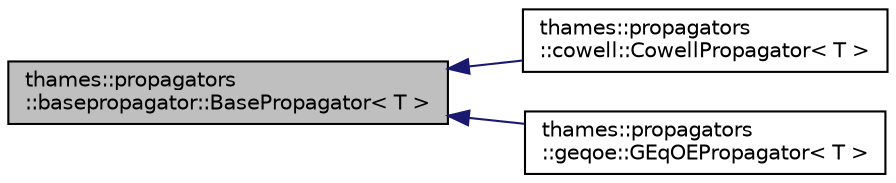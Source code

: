 digraph "thames::propagators::basepropagator::BasePropagator&lt; T &gt;"
{
 // LATEX_PDF_SIZE
  edge [fontname="Helvetica",fontsize="10",labelfontname="Helvetica",labelfontsize="10"];
  node [fontname="Helvetica",fontsize="10",shape=record];
  rankdir="LR";
  Node1 [label="thames::propagators\l::basepropagator::BasePropagator\< T \>",height=0.2,width=0.4,color="black", fillcolor="grey75", style="filled", fontcolor="black",tooltip=" "];
  Node1 -> Node2 [dir="back",color="midnightblue",fontsize="10",style="solid",fontname="Helvetica"];
  Node2 [label="thames::propagators\l::cowell::CowellPropagator\< T \>",height=0.2,width=0.4,color="black", fillcolor="white", style="filled",URL="$classthames_1_1propagators_1_1cowell_1_1CowellPropagator.html",tooltip=" "];
  Node1 -> Node3 [dir="back",color="midnightblue",fontsize="10",style="solid",fontname="Helvetica"];
  Node3 [label="thames::propagators\l::geqoe::GEqOEPropagator\< T \>",height=0.2,width=0.4,color="black", fillcolor="white", style="filled",URL="$classthames_1_1propagators_1_1geqoe_1_1GEqOEPropagator.html",tooltip=" "];
}
